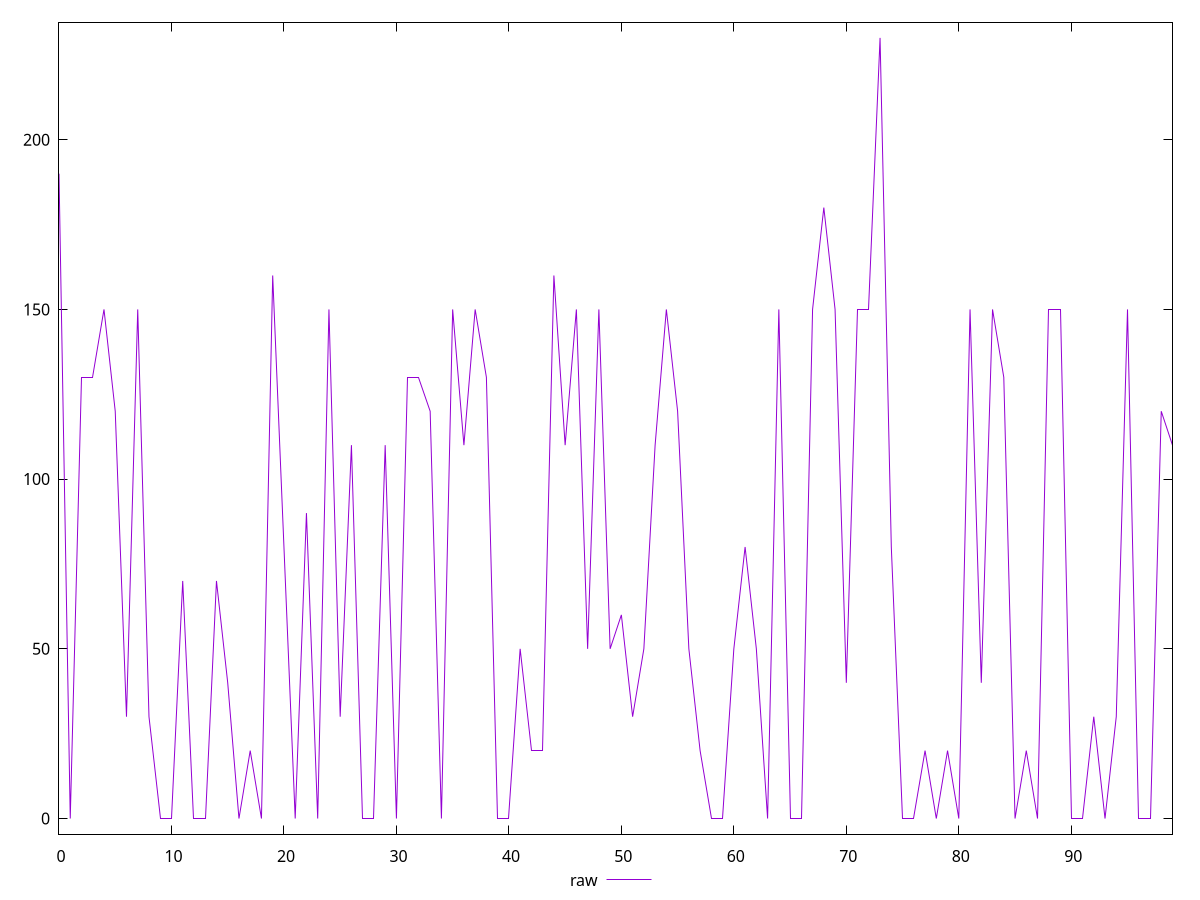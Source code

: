 reset

$raw <<EOF
0 190
1 0
2 130
3 130
4 150
5 120
6 30
7 150
8 30
9 0
10 0
11 70
12 0
13 0
14 70
15 40
16 0
17 20
18 0
19 160
20 80
21 0
22 90
23 0
24 150
25 30
26 110
27 0
28 0
29 110
30 0
31 130
32 130
33 120
34 0
35 150
36 110
37 150
38 130
39 0
40 0
41 50
42 20
43 20
44 160
45 110
46 150
47 50
48 150
49 50
50 60
51 30
52 50
53 110
54 150
55 120
56 50
57 20
58 0
59 0
60 50
61 80
62 50
63 0
64 150
65 0
66 0
67 150
68 180
69 150
70 40
71 150
72 150
73 230
74 80
75 0
76 0
77 20
78 0
79 20
80 0
81 150
82 40
83 150
84 130
85 0
86 20
87 0
88 150
89 150
90 0
91 0
92 30
93 0
94 30
95 150
96 0
97 0
98 120
99 110
EOF

set key outside below
set xrange [0:99]
set yrange [-4.6000000000000005:234.6]
set trange [-4.6000000000000005:234.6]
set terminal svg size 640, 500 enhanced background rgb 'white'
set output "report_00026_2021-02-22T21:38:55.199Z/unused-css-rules/samples/pages/raw/values.svg"

plot $raw title "raw" with line

reset
